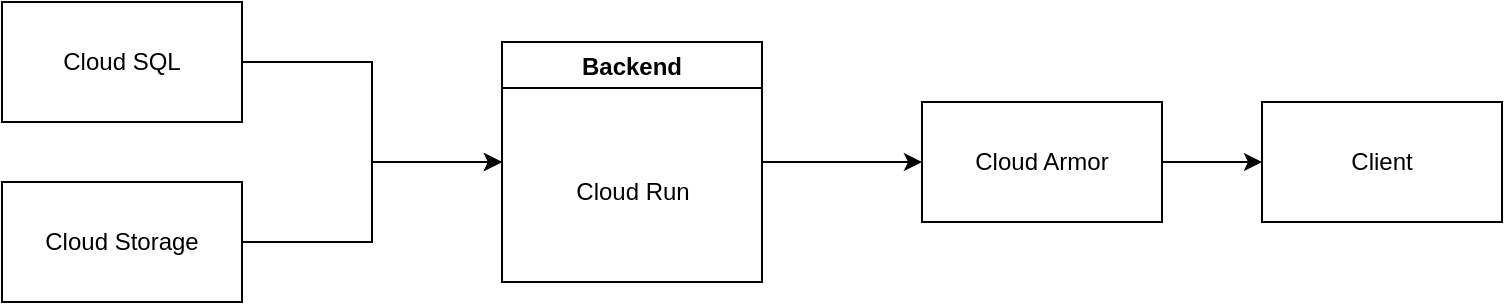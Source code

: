<mxfile version="24.4.6" type="device">
  <diagram name="Page-1" id="MvjfGvMokN_2Q0bnOkXj">
    <mxGraphModel dx="1434" dy="738" grid="1" gridSize="10" guides="1" tooltips="1" connect="1" arrows="1" fold="1" page="1" pageScale="1" pageWidth="850" pageHeight="1100" math="0" shadow="0">
      <root>
        <mxCell id="0" />
        <mxCell id="1" parent="0" />
        <mxCell id="L5Bt8gViOkj_iNYrqd-7-14" style="edgeStyle=orthogonalEdgeStyle;rounded=0;orthogonalLoop=1;jettySize=auto;html=1;entryX=0;entryY=0.5;entryDx=0;entryDy=0;" edge="1" parent="1" source="L5Bt8gViOkj_iNYrqd-7-4" target="L5Bt8gViOkj_iNYrqd-7-11">
          <mxGeometry relative="1" as="geometry" />
        </mxCell>
        <mxCell id="L5Bt8gViOkj_iNYrqd-7-4" value="Backend" style="swimlane;" vertex="1" parent="1">
          <mxGeometry x="290" y="250" width="130" height="120" as="geometry" />
        </mxCell>
        <mxCell id="L5Bt8gViOkj_iNYrqd-7-5" value="Cloud Run" style="text;html=1;align=center;verticalAlign=middle;resizable=0;points=[];autosize=1;strokeColor=none;fillColor=none;" vertex="1" parent="L5Bt8gViOkj_iNYrqd-7-4">
          <mxGeometry x="25" y="60" width="80" height="30" as="geometry" />
        </mxCell>
        <mxCell id="L5Bt8gViOkj_iNYrqd-7-9" style="edgeStyle=orthogonalEdgeStyle;rounded=0;orthogonalLoop=1;jettySize=auto;html=1;entryX=0;entryY=0.5;entryDx=0;entryDy=0;" edge="1" parent="1" source="L5Bt8gViOkj_iNYrqd-7-6" target="L5Bt8gViOkj_iNYrqd-7-4">
          <mxGeometry relative="1" as="geometry" />
        </mxCell>
        <mxCell id="L5Bt8gViOkj_iNYrqd-7-6" value="Cloud SQL" style="rounded=0;whiteSpace=wrap;html=1;" vertex="1" parent="1">
          <mxGeometry x="40" y="230" width="120" height="60" as="geometry" />
        </mxCell>
        <mxCell id="L5Bt8gViOkj_iNYrqd-7-10" style="edgeStyle=orthogonalEdgeStyle;rounded=0;orthogonalLoop=1;jettySize=auto;html=1;entryX=0;entryY=0.5;entryDx=0;entryDy=0;" edge="1" parent="1" source="L5Bt8gViOkj_iNYrqd-7-7" target="L5Bt8gViOkj_iNYrqd-7-4">
          <mxGeometry relative="1" as="geometry" />
        </mxCell>
        <mxCell id="L5Bt8gViOkj_iNYrqd-7-7" value="Cloud Storage" style="whiteSpace=wrap;html=1;" vertex="1" parent="1">
          <mxGeometry x="40" y="320" width="120" height="60" as="geometry" />
        </mxCell>
        <mxCell id="L5Bt8gViOkj_iNYrqd-7-16" style="edgeStyle=orthogonalEdgeStyle;rounded=0;orthogonalLoop=1;jettySize=auto;html=1;entryX=0;entryY=0.5;entryDx=0;entryDy=0;" edge="1" parent="1" source="L5Bt8gViOkj_iNYrqd-7-11" target="L5Bt8gViOkj_iNYrqd-7-15">
          <mxGeometry relative="1" as="geometry" />
        </mxCell>
        <mxCell id="L5Bt8gViOkj_iNYrqd-7-11" value="Cloud Armor" style="rounded=0;whiteSpace=wrap;html=1;" vertex="1" parent="1">
          <mxGeometry x="500" y="280" width="120" height="60" as="geometry" />
        </mxCell>
        <mxCell id="L5Bt8gViOkj_iNYrqd-7-15" value="Client" style="rounded=0;whiteSpace=wrap;html=1;" vertex="1" parent="1">
          <mxGeometry x="670" y="280" width="120" height="60" as="geometry" />
        </mxCell>
      </root>
    </mxGraphModel>
  </diagram>
</mxfile>
